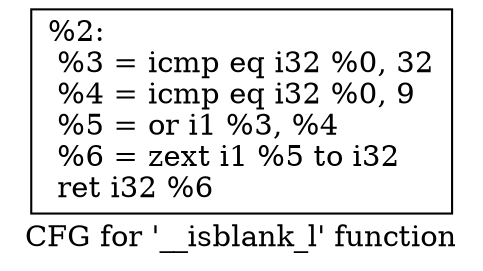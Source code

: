 digraph "CFG for '__isblank_l' function" {
	label="CFG for '__isblank_l' function";

	Node0x1cfc950 [shape=record,label="{%2:\l  %3 = icmp eq i32 %0, 32\l  %4 = icmp eq i32 %0, 9\l  %5 = or i1 %3, %4\l  %6 = zext i1 %5 to i32\l  ret i32 %6\l}"];
}
